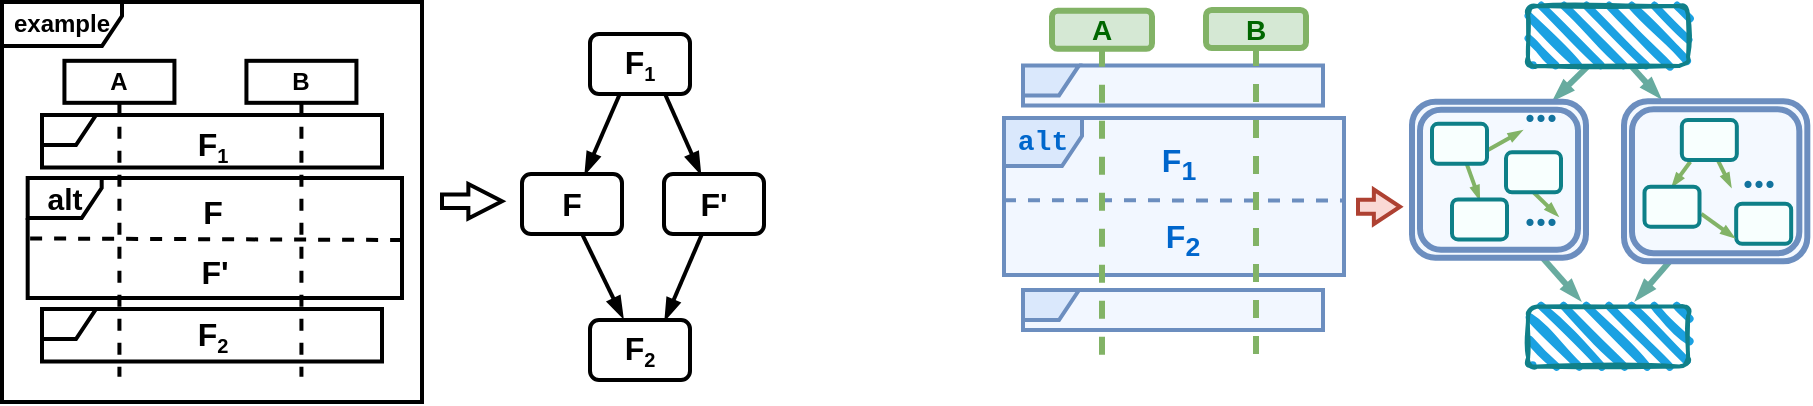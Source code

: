 <mxfile version="26.0.2">
  <diagram name="第 1 页" id="J42jCB9UJMY3eW4XFR9J">
    <mxGraphModel dx="721" dy="487" grid="0" gridSize="10" guides="1" tooltips="1" connect="1" arrows="1" fold="1" page="1" pageScale="1" pageWidth="1169" pageHeight="1654" math="0" shadow="0">
      <root>
        <mxCell id="0" />
        <mxCell id="1" parent="0" />
        <mxCell id="jmN3flxoSIEHDAtT39DZ-45" style="rounded=0;orthogonalLoop=1;jettySize=auto;html=1;exitX=0.297;exitY=1.004;exitDx=0;exitDy=0;endArrow=blockThin;endFill=1;fontStyle=1;strokeWidth=2;exitPerimeter=0;" parent="1" source="jmN3flxoSIEHDAtT39DZ-205" target="jmN3flxoSIEHDAtT39DZ-18" edge="1">
          <mxGeometry relative="1" as="geometry">
            <mxPoint x="346.444" y="83.556" as="sourcePoint" />
          </mxGeometry>
        </mxCell>
        <mxCell id="jmN3flxoSIEHDAtT39DZ-46" style="rounded=0;orthogonalLoop=1;jettySize=auto;html=1;exitX=0.75;exitY=1;exitDx=0;exitDy=0;endArrow=blockThin;endFill=1;fontStyle=1;strokeWidth=2;" parent="1" source="jmN3flxoSIEHDAtT39DZ-205" target="jmN3flxoSIEHDAtT39DZ-19" edge="1">
          <mxGeometry relative="1" as="geometry">
            <mxPoint x="377.556" y="83.556" as="sourcePoint" />
          </mxGeometry>
        </mxCell>
        <mxCell id="jmN3flxoSIEHDAtT39DZ-48" style="rounded=0;orthogonalLoop=1;jettySize=auto;html=1;exitX=0.605;exitY=1.016;exitDx=0;exitDy=0;exitPerimeter=0;endArrow=blockThin;endFill=1;fontStyle=1;strokeWidth=2;entryX=0.331;entryY=-0.03;entryDx=0;entryDy=0;entryPerimeter=0;" parent="1" source="jmN3flxoSIEHDAtT39DZ-18" target="jmN3flxoSIEHDAtT39DZ-206" edge="1">
          <mxGeometry relative="1" as="geometry">
            <mxPoint x="335" y="173" as="sourcePoint" />
            <mxPoint x="350" y="243" as="targetPoint" />
          </mxGeometry>
        </mxCell>
        <mxCell id="jmN3flxoSIEHDAtT39DZ-18" value="&lt;span style=&quot;font-size: 16px; text-wrap: nowrap;&quot;&gt;F&lt;/span&gt;" style="rounded=1;whiteSpace=wrap;html=1;fontStyle=1;strokeWidth=2;" parent="1" vertex="1">
          <mxGeometry x="300" y="146" width="50" height="30" as="geometry" />
        </mxCell>
        <mxCell id="jmN3flxoSIEHDAtT39DZ-19" value="&lt;span style=&quot;font-size: 16px;&quot;&gt;F&#39;&lt;/span&gt;" style="rounded=1;whiteSpace=wrap;html=1;fontStyle=1;strokeWidth=2;" parent="1" vertex="1">
          <mxGeometry x="371" y="146" width="50" height="30" as="geometry" />
        </mxCell>
        <mxCell id="jmN3flxoSIEHDAtT39DZ-49" style="rounded=0;orthogonalLoop=1;jettySize=auto;html=1;entryX=0.75;entryY=0;entryDx=0;entryDy=0;endArrow=blockThin;endFill=1;fontStyle=1;strokeWidth=2;" parent="1" target="jmN3flxoSIEHDAtT39DZ-206" edge="1">
          <mxGeometry relative="1" as="geometry">
            <mxPoint x="390" y="176" as="sourcePoint" />
            <mxPoint x="375.012" y="242.276" as="targetPoint" />
          </mxGeometry>
        </mxCell>
        <mxCell id="jmN3flxoSIEHDAtT39DZ-205" value="&lt;span style=&quot;text-wrap: nowrap; font-size: 16px;&quot;&gt;F&lt;/span&gt;&lt;sub style=&quot;text-wrap: nowrap;&quot;&gt;1&lt;/sub&gt;" style="rounded=1;whiteSpace=wrap;html=1;fontStyle=1;strokeWidth=2;" parent="1" vertex="1">
          <mxGeometry x="334" y="76" width="50" height="30" as="geometry" />
        </mxCell>
        <mxCell id="jmN3flxoSIEHDAtT39DZ-206" value="&lt;span style=&quot;font-size: 16px;&quot;&gt;F&lt;/span&gt;&lt;sub&gt;2&lt;/sub&gt;" style="rounded=1;whiteSpace=wrap;html=1;fontStyle=1;strokeWidth=2;" parent="1" vertex="1">
          <mxGeometry x="334" y="219" width="50" height="30" as="geometry" />
        </mxCell>
        <mxCell id="jmN3flxoSIEHDAtT39DZ-207" value="" style="html=1;shadow=0;dashed=0;align=center;verticalAlign=middle;shape=mxgraph.arrows2.arrow;dy=0.61;dx=16.82;notch=0;strokeWidth=2;" parent="1" vertex="1">
          <mxGeometry x="260" y="151" width="30" height="17.25" as="geometry" />
        </mxCell>
        <mxCell id="jmN3flxoSIEHDAtT39DZ-208" value="" style="group" parent="1" vertex="1" connectable="0">
          <mxGeometry x="40" y="60" width="210" height="200" as="geometry" />
        </mxCell>
        <mxCell id="jmN3flxoSIEHDAtT39DZ-1" value="A" style="shape=umlLifeline;perimeter=lifelinePerimeter;whiteSpace=wrap;html=1;container=0;dropTarget=0;collapsible=0;recursiveResize=0;outlineConnect=0;portConstraint=eastwest;newEdgeStyle={&quot;curved&quot;:0,&quot;rounded&quot;:0};size=21;fontStyle=1;strokeWidth=2;" parent="jmN3flxoSIEHDAtT39DZ-208" vertex="1">
          <mxGeometry x="31.214" y="29.408" width="55" height="158" as="geometry" />
        </mxCell>
        <mxCell id="jmN3flxoSIEHDAtT39DZ-3" value="&lt;font style=&quot;font-size: 15px;&quot;&gt;alt&lt;/font&gt;" style="shape=umlFrame;whiteSpace=wrap;html=1;pointerEvents=0;width=37;height=20;container=0;fontStyle=1;strokeWidth=2;" parent="jmN3flxoSIEHDAtT39DZ-208" vertex="1">
          <mxGeometry x="12.84" y="88" width="187.16" height="60" as="geometry" />
        </mxCell>
        <mxCell id="jmN3flxoSIEHDAtT39DZ-4" value="example" style="shape=umlFrame;whiteSpace=wrap;html=1;pointerEvents=0;width=60;height=22;container=0;fontStyle=1;strokeWidth=2;" parent="jmN3flxoSIEHDAtT39DZ-208" vertex="1">
          <mxGeometry width="210" height="200" as="geometry" />
        </mxCell>
        <mxCell id="jmN3flxoSIEHDAtT39DZ-8" value="&lt;span style=&quot;font-size: 16px;&quot;&gt;F&#39;&lt;/span&gt;" style="text;html=1;align=center;verticalAlign=middle;resizable=0;points=[];autosize=1;strokeColor=none;fillColor=none;container=0;fontStyle=1;strokeWidth=2;" parent="jmN3flxoSIEHDAtT39DZ-208" vertex="1">
          <mxGeometry x="86.419" y="119.997" width="40" height="30" as="geometry" />
        </mxCell>
        <mxCell id="jmN3flxoSIEHDAtT39DZ-9" value="&lt;span style=&quot;font-size: 16px;&quot;&gt;F&lt;/span&gt;" style="text;html=1;align=center;verticalAlign=middle;resizable=0;points=[];autosize=1;strokeColor=none;fillColor=none;container=0;fontStyle=1;strokeWidth=2;" parent="jmN3flxoSIEHDAtT39DZ-208" vertex="1">
          <mxGeometry x="90.002" y="89.999" width="30" height="30" as="geometry" />
        </mxCell>
        <mxCell id="jmN3flxoSIEHDAtT39DZ-15" value="" style="endArrow=none;dashed=1;html=1;rounded=0;entryX=1.005;entryY=0.536;entryDx=0;entryDy=0;entryPerimeter=0;fontStyle=1;strokeWidth=2;" parent="jmN3flxoSIEHDAtT39DZ-208" edge="1">
          <mxGeometry width="50" height="50" relative="1" as="geometry">
            <mxPoint x="14.06" y="118.22" as="sourcePoint" />
            <mxPoint x="200.001" y="118.996" as="targetPoint" />
            <Array as="points" />
          </mxGeometry>
        </mxCell>
        <mxCell id="jmN3flxoSIEHDAtT39DZ-63" value="B" style="shape=umlLifeline;perimeter=lifelinePerimeter;whiteSpace=wrap;html=1;container=0;dropTarget=0;collapsible=0;recursiveResize=0;outlineConnect=0;portConstraint=eastwest;newEdgeStyle={&quot;curved&quot;:0,&quot;rounded&quot;:0};size=21;fontStyle=1;strokeWidth=2;" parent="jmN3flxoSIEHDAtT39DZ-208" vertex="1">
          <mxGeometry x="122.214" y="29.408" width="55" height="158" as="geometry" />
        </mxCell>
        <mxCell id="jmN3flxoSIEHDAtT39DZ-197" value="" style="shape=umlFrame;whiteSpace=wrap;html=1;pointerEvents=0;width=27;height=15;fontStyle=1;strokeWidth=2;container=0;" parent="jmN3flxoSIEHDAtT39DZ-208" vertex="1">
          <mxGeometry x="20" y="56.5" width="170" height="26.25" as="geometry" />
        </mxCell>
        <mxCell id="jmN3flxoSIEHDAtT39DZ-198" value="&lt;span style=&quot;font-size: 16px;&quot;&gt;F&lt;/span&gt;&lt;sub&gt;1&lt;/sub&gt;" style="text;html=1;align=center;verticalAlign=middle;resizable=0;points=[];autosize=1;strokeColor=none;fillColor=none;fontStyle=1;strokeWidth=2;container=0;" parent="jmN3flxoSIEHDAtT39DZ-208" vertex="1">
          <mxGeometry x="85.003" y="56.5" width="40" height="30" as="geometry" />
        </mxCell>
        <mxCell id="jmN3flxoSIEHDAtT39DZ-203" value="" style="shape=umlFrame;whiteSpace=wrap;html=1;pointerEvents=0;width=27;height=15;fontStyle=1;strokeWidth=2;container=0;" parent="jmN3flxoSIEHDAtT39DZ-208" vertex="1">
          <mxGeometry x="20" y="153.5" width="170" height="26.25" as="geometry" />
        </mxCell>
        <mxCell id="jmN3flxoSIEHDAtT39DZ-204" value="&lt;span style=&quot;text-wrap: wrap; font-size: 16px;&quot;&gt;F&lt;/span&gt;&lt;sub style=&quot;text-wrap: wrap;&quot;&gt;2&lt;/sub&gt;" style="text;html=1;align=center;verticalAlign=middle;resizable=0;points=[];autosize=1;strokeColor=none;fillColor=none;fontStyle=1;strokeWidth=2;container=0;" parent="jmN3flxoSIEHDAtT39DZ-208" vertex="1">
          <mxGeometry x="85.0" y="151.5" width="40" height="30" as="geometry" />
        </mxCell>
        <mxCell id="V5-fCThoaU2yFLuAPiFI-205" value="" style="group" vertex="1" connectable="0" parent="1">
          <mxGeometry x="541" y="118" width="170" height="82.62" as="geometry" />
        </mxCell>
        <mxCell id="V5-fCThoaU2yFLuAPiFI-206" value="&lt;font face=&quot;Courier New&quot; style=&quot;color: light-dark(rgb(0, 103, 204), rgb(237, 237, 237)); font-size: 14px;&quot;&gt;&lt;b style=&quot;&quot;&gt;alt&lt;/b&gt;&lt;/font&gt;" style="shape=umlFrame;whiteSpace=wrap;html=1;pointerEvents=0;width=39;height=24;fillColor=#dae8fc;strokeColor=#6c8ebf;fillStyle=auto;shadow=0;strokeWidth=2;swimlaneFillColor=light-dark(#F2F7FF,#002813);" vertex="1" parent="V5-fCThoaU2yFLuAPiFI-205">
          <mxGeometry width="170" height="78.557" as="geometry" />
        </mxCell>
        <mxCell id="V5-fCThoaU2yFLuAPiFI-207" value="&lt;span style=&quot;font-size: 16px;&quot;&gt;&lt;font style=&quot;color: rgb(0, 102, 204);&quot;&gt;F&lt;sub style=&quot;&quot;&gt;1&lt;/sub&gt;&lt;/font&gt;&lt;/span&gt;" style="text;html=1;align=center;verticalAlign=middle;resizable=0;points=[];autosize=1;strokeColor=none;fillColor=none;fontStyle=1;strokeWidth=2;container=0;" vertex="1" parent="V5-fCThoaU2yFLuAPiFI-205">
          <mxGeometry x="69.404" y="5.896" width="35" height="34" as="geometry" />
        </mxCell>
        <mxCell id="V5-fCThoaU2yFLuAPiFI-208" value="" style="endArrow=none;dashed=1;html=1;rounded=0;entryX=0.998;entryY=0.553;entryDx=0;entryDy=0;entryPerimeter=0;fontStyle=1;strokeWidth=2;exitX=-0.001;exitY=0.565;exitDx=0;exitDy=0;exitPerimeter=0;strokeColor=light-dark(#6c8ebf, #ededed);" edge="1" parent="V5-fCThoaU2yFLuAPiFI-205">
          <mxGeometry width="50" height="50" relative="1" as="geometry">
            <mxPoint x="0.002" y="41.123" as="sourcePoint" />
            <mxPoint x="169.832" y="41.254" as="targetPoint" />
            <Array as="points" />
          </mxGeometry>
        </mxCell>
        <mxCell id="V5-fCThoaU2yFLuAPiFI-209" value="&lt;span style=&quot;font-size: 16px;&quot;&gt;&lt;font style=&quot;color: rgb(0, 102, 204);&quot;&gt;F&lt;sub style=&quot;&quot;&gt;2&lt;/sub&gt;&lt;/font&gt;&lt;/span&gt;" style="text;html=1;align=center;verticalAlign=middle;resizable=0;points=[];autosize=1;strokeColor=none;fillColor=none;fontStyle=1;strokeWidth=2;container=0;" vertex="1" parent="V5-fCThoaU2yFLuAPiFI-205">
          <mxGeometry x="71.353" y="44.466" width="35" height="34" as="geometry" />
        </mxCell>
        <mxCell id="V5-fCThoaU2yFLuAPiFI-210" style="rounded=0;orthogonalLoop=1;jettySize=auto;html=1;strokeColor=light-dark(#67AB9F,#EDEDED);endArrow=blockThin;endFill=1;endSize=3;strokeWidth=3;exitX=0.649;exitY=1.013;exitDx=0;exitDy=0;exitPerimeter=0;entryX=0.154;entryY=-0.021;entryDx=0;entryDy=0;entryPerimeter=0;" edge="1" parent="1" source="V5-fCThoaU2yFLuAPiFI-213">
          <mxGeometry relative="1" as="geometry">
            <mxPoint x="862" y="102" as="sourcePoint" />
            <mxPoint x="869.117" y="107.98" as="targetPoint" />
          </mxGeometry>
        </mxCell>
        <mxCell id="V5-fCThoaU2yFLuAPiFI-211" style="rounded=0;orthogonalLoop=1;jettySize=auto;html=1;strokeWidth=3;endArrow=none;endFill=0;endSize=3;strokeColor=light-dark(#68ab9f, #ededed);entryX=0.25;entryY=1;entryDx=0;entryDy=0;startSize=3;startArrow=blockThin;startFill=1;" edge="1" parent="1" target="V5-fCThoaU2yFLuAPiFI-216">
          <mxGeometry relative="1" as="geometry">
            <mxPoint x="857" y="209" as="sourcePoint" />
            <mxPoint x="890.24" y="191.709" as="targetPoint" />
          </mxGeometry>
        </mxCell>
        <mxCell id="V5-fCThoaU2yFLuAPiFI-212" style="rounded=0;orthogonalLoop=1;jettySize=auto;html=1;strokeColor=light-dark(#67AB9F,#EDEDED);endArrow=blockThin;endFill=1;endSize=3;strokeWidth=3;exitX=0.348;exitY=1.005;exitDx=0;exitDy=0;exitPerimeter=0;entryX=0.636;entryY=-0.016;entryDx=0;entryDy=0;entryPerimeter=0;" edge="1" parent="1">
          <mxGeometry relative="1" as="geometry">
            <mxPoint x="832.84" y="92.15" as="sourcePoint" />
            <mxPoint x="815.88" y="108.921" as="targetPoint" />
          </mxGeometry>
        </mxCell>
        <mxCell id="V5-fCThoaU2yFLuAPiFI-213" value="" style="rounded=1;whiteSpace=wrap;html=1;strokeWidth=2;fillWeight=4;hachureGap=8;hachureAngle=45;fillColor=#1ba1e2;sketch=1;strokeColor=light-dark(#108089, #ededed);" vertex="1" parent="1">
          <mxGeometry x="803" y="62" width="80" height="30" as="geometry" />
        </mxCell>
        <mxCell id="V5-fCThoaU2yFLuAPiFI-214" style="rounded=0;orthogonalLoop=1;jettySize=auto;html=1;strokeWidth=3;endArrow=none;endFill=0;endSize=3;strokeColor=light-dark(#68ab9f, #ededed);startSize=3;startArrow=blockThin;startFill=1;entryX=0.75;entryY=1;entryDx=0;entryDy=0;" edge="1" parent="1" target="V5-fCThoaU2yFLuAPiFI-225">
          <mxGeometry relative="1" as="geometry">
            <mxPoint x="822" y="197" as="targetPoint" />
            <mxPoint x="829" y="209" as="sourcePoint" />
          </mxGeometry>
        </mxCell>
        <mxCell id="V5-fCThoaU2yFLuAPiFI-215" value="" style="rounded=1;whiteSpace=wrap;html=1;strokeWidth=2;fillWeight=4;hachureGap=8;hachureAngle=45;fillColor=#1ba1e2;sketch=1;strokeColor=light-dark(#108089, #ededed);" vertex="1" parent="1">
          <mxGeometry x="803.08" y="212.26" width="80" height="30" as="geometry" />
        </mxCell>
        <mxCell id="V5-fCThoaU2yFLuAPiFI-216" value="" style="shape=ext;double=1;rounded=1;whiteSpace=wrap;html=1;fillColor=#F4F9FF;strokeColor=#6c8ebf;strokeWidth=3;" vertex="1" parent="1">
          <mxGeometry x="851" y="109.66" width="91.667" height="80" as="geometry" />
        </mxCell>
        <mxCell id="V5-fCThoaU2yFLuAPiFI-217" value="" style="rounded=1;whiteSpace=wrap;html=1;verticalAlign=bottom;fontStyle=1;strokeWidth=2;fillColor=light-dark(#f8fffe, #103c3f);strokeColor=#0e8088;" vertex="1" parent="1">
          <mxGeometry x="907.083" y="160.88" width="27.5" height="20" as="geometry" />
        </mxCell>
        <mxCell id="V5-fCThoaU2yFLuAPiFI-218" value="&lt;b&gt;&lt;font style=&quot;font-size: 22px;&quot; face=&quot;Comic Sans MS&quot;&gt;...&lt;/font&gt;&lt;/b&gt;" style="text;html=1;align=center;verticalAlign=middle;resizable=0;points=[];autosize=1;strokeColor=none;fillColor=none;fontColor=light-dark(#12739e, #ededed);" vertex="1" parent="1">
          <mxGeometry x="894.332" y="126.642" width="47" height="38" as="geometry" />
        </mxCell>
        <mxCell id="V5-fCThoaU2yFLuAPiFI-219" style="rounded=0;orthogonalLoop=1;jettySize=auto;html=1;entryX=0.5;entryY=0;entryDx=0;entryDy=0;endArrow=blockThin;endFill=1;strokeWidth=2;endSize=2;strokeColor=light-dark(#82b366, #319eff);" edge="1" parent="1">
          <mxGeometry relative="1" as="geometry">
            <mxPoint x="898.083" y="139.41" as="sourcePoint" />
            <mxPoint x="904.5" y="152.41" as="targetPoint" />
          </mxGeometry>
        </mxCell>
        <mxCell id="V5-fCThoaU2yFLuAPiFI-220" style="rounded=0;orthogonalLoop=1;jettySize=auto;html=1;endArrow=blockThin;endFill=1;strokeWidth=2;endSize=2;strokeColor=light-dark(#82b366, #319eff);exitX=0.154;exitY=1.04;exitDx=0;exitDy=0;exitPerimeter=0;entryX=0.5;entryY=0;entryDx=0;entryDy=0;" edge="1" parent="1" source="V5-fCThoaU2yFLuAPiFI-223" target="V5-fCThoaU2yFLuAPiFI-222">
          <mxGeometry relative="1" as="geometry">
            <mxPoint x="877.75" y="97.66" as="sourcePoint" />
            <mxPoint x="884.167" y="115.66" as="targetPoint" />
          </mxGeometry>
        </mxCell>
        <mxCell id="V5-fCThoaU2yFLuAPiFI-221" style="rounded=0;orthogonalLoop=1;jettySize=auto;html=1;endArrow=blockThin;endFill=1;strokeWidth=2;endSize=2;strokeColor=light-dark(#82b366, #319eff);exitX=0.5;exitY=1;exitDx=0;exitDy=0;" edge="1" parent="1">
          <mxGeometry relative="1" as="geometry">
            <mxPoint x="889.667" y="165.88" as="sourcePoint" />
            <mxPoint x="906.167" y="177.88" as="targetPoint" />
          </mxGeometry>
        </mxCell>
        <mxCell id="V5-fCThoaU2yFLuAPiFI-222" value="" style="rounded=1;whiteSpace=wrap;html=1;verticalAlign=bottom;fontStyle=1;strokeWidth=2;fillColor=light-dark(#f8fffe, #103c3f);strokeColor=#0e8088;" vertex="1" parent="1">
          <mxGeometry x="861.25" y="152.33" width="27.5" height="20" as="geometry" />
        </mxCell>
        <mxCell id="V5-fCThoaU2yFLuAPiFI-223" value="" style="rounded=1;whiteSpace=wrap;html=1;verticalAlign=bottom;fontStyle=1;strokeWidth=2;fillColor=light-dark(#f8fffe, #103c3f);strokeColor=#0e8088;" vertex="1" parent="1">
          <mxGeometry x="879.917" y="119.06" width="27.5" height="20" as="geometry" />
        </mxCell>
        <mxCell id="V5-fCThoaU2yFLuAPiFI-224" value="" style="group" vertex="1" connectable="0" parent="1">
          <mxGeometry x="745" y="99" width="93.999" height="91.84" as="geometry" />
        </mxCell>
        <mxCell id="V5-fCThoaU2yFLuAPiFI-225" value="" style="shape=ext;double=1;rounded=1;whiteSpace=wrap;html=1;fillColor=#F4F9FF;strokeColor=#6c8ebf;strokeWidth=3;" vertex="1" parent="V5-fCThoaU2yFLuAPiFI-224">
          <mxGeometry y="10.84" width="87" height="78" as="geometry" />
        </mxCell>
        <mxCell id="V5-fCThoaU2yFLuAPiFI-226" style="rounded=0;orthogonalLoop=1;jettySize=auto;html=1;entryX=0.5;entryY=0;entryDx=0;entryDy=0;endArrow=blockThin;endFill=1;strokeWidth=2;endSize=2;strokeColor=light-dark(#82b366, #319eff);" edge="1" parent="V5-fCThoaU2yFLuAPiFI-224" source="V5-fCThoaU2yFLuAPiFI-232" target="V5-fCThoaU2yFLuAPiFI-227">
          <mxGeometry relative="1" as="geometry" />
        </mxCell>
        <mxCell id="V5-fCThoaU2yFLuAPiFI-227" value="" style="rounded=1;whiteSpace=wrap;html=1;verticalAlign=bottom;fontStyle=1;strokeWidth=2;fillColor=light-dark(#f8fffe, #103c3f);strokeColor=#0e8088;" vertex="1" parent="V5-fCThoaU2yFLuAPiFI-224">
          <mxGeometry x="20" y="59.688" width="27.5" height="20" as="geometry" />
        </mxCell>
        <mxCell id="V5-fCThoaU2yFLuAPiFI-228" value="&lt;b&gt;&lt;font style=&quot;font-size: 22px;&quot; face=&quot;Comic Sans MS&quot;&gt;...&lt;/font&gt;&lt;/b&gt;" style="text;html=1;align=center;verticalAlign=middle;resizable=0;points=[];autosize=1;strokeColor=none;fillColor=none;fontColor=light-dark(#12739e, #ededed);" vertex="1" parent="V5-fCThoaU2yFLuAPiFI-224">
          <mxGeometry x="40.999" y="47.15" width="47" height="38" as="geometry" />
        </mxCell>
        <mxCell id="V5-fCThoaU2yFLuAPiFI-229" value="&lt;b&gt;&lt;font style=&quot;font-size: 22px;&quot; face=&quot;Comic Sans MS&quot;&gt;...&lt;/font&gt;&lt;/b&gt;" style="text;html=1;align=center;verticalAlign=middle;resizable=0;points=[];autosize=1;strokeColor=none;fillColor=none;fontColor=light-dark(#12739e, #ededed);" vertex="1" parent="V5-fCThoaU2yFLuAPiFI-224">
          <mxGeometry x="40.999" y="-5" width="47" height="38" as="geometry" />
        </mxCell>
        <mxCell id="V5-fCThoaU2yFLuAPiFI-230" style="rounded=0;orthogonalLoop=1;jettySize=auto;html=1;endArrow=blockThin;endFill=1;strokeWidth=2;endSize=2;strokeColor=light-dark(#82b366, #319eff);" edge="1" parent="V5-fCThoaU2yFLuAPiFI-224">
          <mxGeometry relative="1" as="geometry">
            <mxPoint x="34" y="37.29" as="sourcePoint" />
            <mxPoint x="55" y="25.38" as="targetPoint" />
          </mxGeometry>
        </mxCell>
        <mxCell id="V5-fCThoaU2yFLuAPiFI-231" style="rounded=0;orthogonalLoop=1;jettySize=auto;html=1;endArrow=blockThin;endFill=1;strokeWidth=2;endSize=2;strokeColor=light-dark(#82b366, #319eff);exitX=0.5;exitY=1;exitDx=0;exitDy=0;" edge="1" parent="V5-fCThoaU2yFLuAPiFI-224" source="V5-fCThoaU2yFLuAPiFI-233">
          <mxGeometry relative="1" as="geometry">
            <mxPoint x="38" y="40.838" as="sourcePoint" />
            <mxPoint x="73" y="68.0" as="targetPoint" />
          </mxGeometry>
        </mxCell>
        <mxCell id="V5-fCThoaU2yFLuAPiFI-232" value="" style="rounded=1;whiteSpace=wrap;html=1;verticalAlign=bottom;fontStyle=1;strokeWidth=2;fillColor=light-dark(#f8fffe, #103c3f);strokeColor=#0e8088;" vertex="1" parent="V5-fCThoaU2yFLuAPiFI-224">
          <mxGeometry x="10" y="21.918" width="27.5" height="20" as="geometry" />
        </mxCell>
        <mxCell id="V5-fCThoaU2yFLuAPiFI-233" value="" style="rounded=1;whiteSpace=wrap;html=1;verticalAlign=bottom;fontStyle=1;strokeWidth=2;fillColor=light-dark(#f8fffe, #103c3f);strokeColor=#0e8088;" vertex="1" parent="V5-fCThoaU2yFLuAPiFI-224">
          <mxGeometry x="47" y="36.148" width="27.5" height="20" as="geometry" />
        </mxCell>
        <mxCell id="V5-fCThoaU2yFLuAPiFI-234" value="" style="group" vertex="1" connectable="0" parent="1">
          <mxGeometry x="538" y="64" width="175" height="175.42" as="geometry" />
        </mxCell>
        <mxCell id="V5-fCThoaU2yFLuAPiFI-235" value="" style="shape=umlFrame;whiteSpace=wrap;html=1;pointerEvents=0;width=28;height=15;fillColor=#dae8fc;strokeColor=#6c8ebf;fillStyle=auto;shadow=0;strokeWidth=2;swimlaneFillColor=light-dark(#F2F7FF,#002813);" vertex="1" parent="V5-fCThoaU2yFLuAPiFI-234">
          <mxGeometry x="12.5" y="140" width="150" height="20" as="geometry" />
        </mxCell>
        <mxCell id="V5-fCThoaU2yFLuAPiFI-236" value="" style="shape=umlFrame;whiteSpace=wrap;html=1;pointerEvents=0;width=28;height=15;fillColor=#dae8fc;strokeColor=#6c8ebf;fillStyle=auto;shadow=0;strokeWidth=2;swimlaneFillColor=light-dark(#F2F7FF,#002813);" vertex="1" parent="V5-fCThoaU2yFLuAPiFI-234">
          <mxGeometry x="12.5" y="27.69" width="150" height="20" as="geometry" />
        </mxCell>
        <mxCell id="V5-fCThoaU2yFLuAPiFI-237" value="&lt;font face=&quot;Helvetica&quot; style=&quot;color: rgb(0, 102, 0); font-size: 14px;&quot;&gt;&lt;b style=&quot;&quot;&gt;A&lt;/b&gt;&lt;/font&gt;" style="shape=umlLifeline;perimeter=lifelinePerimeter;whiteSpace=wrap;html=1;container=1;dropTarget=0;collapsible=0;recursiveResize=0;outlineConnect=0;portConstraint=eastwest;newEdgeStyle={&quot;curved&quot;:0,&quot;rounded&quot;:0};size=19;fillColor=#d5e8d4;strokeColor=#82b366;strokeWidth=3;rounded=1;shadow=0;" vertex="1" parent="V5-fCThoaU2yFLuAPiFI-234">
          <mxGeometry x="27" y="0.42" width="50" height="175" as="geometry" />
        </mxCell>
        <mxCell id="V5-fCThoaU2yFLuAPiFI-238" value="&lt;font face=&quot;Helvetica&quot; style=&quot;color: rgb(0, 102, 0); font-size: 14px;&quot;&gt;&lt;b style=&quot;&quot;&gt;B&lt;/b&gt;&lt;/font&gt;" style="shape=umlLifeline;perimeter=lifelinePerimeter;whiteSpace=wrap;html=1;container=1;dropTarget=0;collapsible=0;recursiveResize=0;outlineConnect=0;portConstraint=eastwest;newEdgeStyle={&quot;curved&quot;:0,&quot;rounded&quot;:0};size=19;fillColor=#d5e8d4;strokeColor=#82b366;strokeWidth=3;rounded=1;shadow=0;" vertex="1" parent="V5-fCThoaU2yFLuAPiFI-234">
          <mxGeometry x="104" width="50" height="175" as="geometry" />
        </mxCell>
        <mxCell id="V5-fCThoaU2yFLuAPiFI-239" value="" style="html=1;shadow=0;dashed=0;align=center;verticalAlign=middle;shape=mxgraph.arrows2.arrow;dy=0.59;dx=13.07;notch=0;strokeWidth=2;fillColor=#fad9d5;strokeColor=#ae4132;" vertex="1" parent="1">
          <mxGeometry x="718" y="153.74" width="21" height="17.25" as="geometry" />
        </mxCell>
      </root>
    </mxGraphModel>
  </diagram>
</mxfile>
